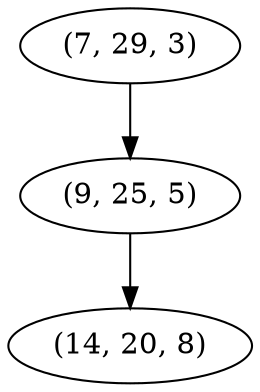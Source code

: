 digraph tree {
    "(7, 29, 3)";
    "(9, 25, 5)";
    "(14, 20, 8)";
    "(7, 29, 3)" -> "(9, 25, 5)";
    "(9, 25, 5)" -> "(14, 20, 8)";
}
